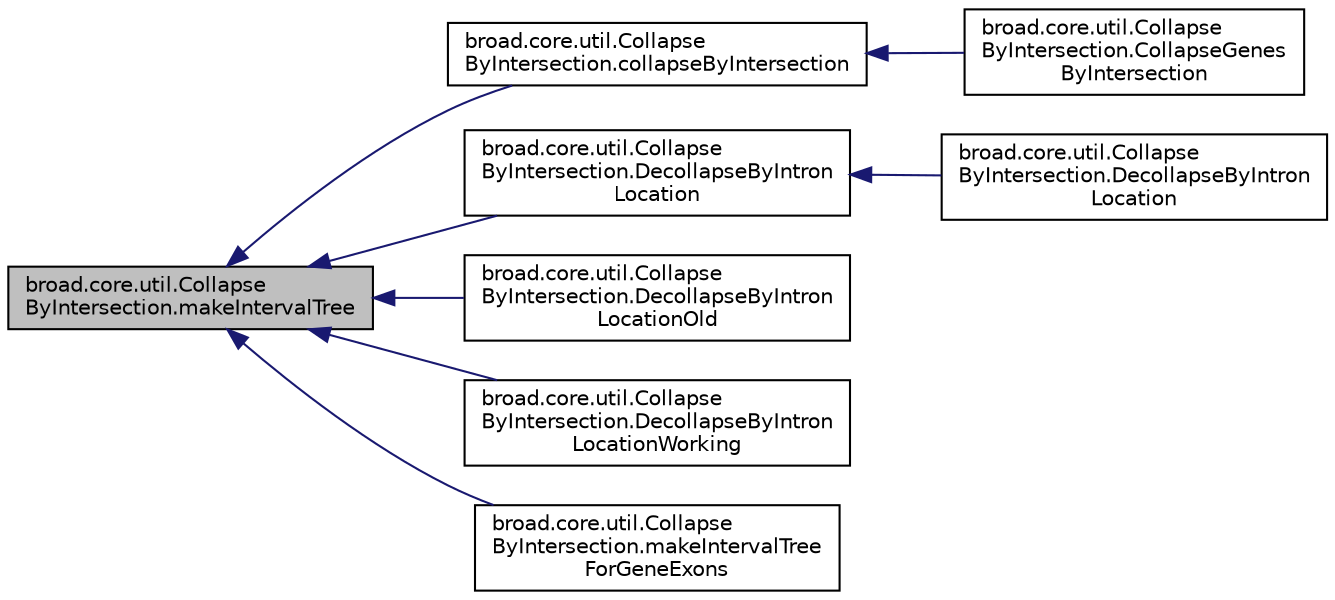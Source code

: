digraph "broad.core.util.CollapseByIntersection.makeIntervalTree"
{
  edge [fontname="Helvetica",fontsize="10",labelfontname="Helvetica",labelfontsize="10"];
  node [fontname="Helvetica",fontsize="10",shape=record];
  rankdir="LR";
  Node1 [label="broad.core.util.Collapse\lByIntersection.makeIntervalTree",height=0.2,width=0.4,color="black", fillcolor="grey75", style="filled" fontcolor="black"];
  Node1 -> Node2 [dir="back",color="midnightblue",fontsize="10",style="solid"];
  Node2 [label="broad.core.util.Collapse\lByIntersection.collapseByIntersection",height=0.2,width=0.4,color="black", fillcolor="white", style="filled",URL="$classbroad_1_1core_1_1util_1_1_collapse_by_intersection.html#acca4135dc1d9cafa4a07b0be84b00e67"];
  Node2 -> Node3 [dir="back",color="midnightblue",fontsize="10",style="solid"];
  Node3 [label="broad.core.util.Collapse\lByIntersection.CollapseGenes\lByIntersection",height=0.2,width=0.4,color="black", fillcolor="white", style="filled",URL="$classbroad_1_1core_1_1util_1_1_collapse_by_intersection.html#a36614cce291e2f9b03e50803b52a27ec"];
  Node1 -> Node4 [dir="back",color="midnightblue",fontsize="10",style="solid"];
  Node4 [label="broad.core.util.Collapse\lByIntersection.DecollapseByIntron\lLocation",height=0.2,width=0.4,color="black", fillcolor="white", style="filled",URL="$classbroad_1_1core_1_1util_1_1_collapse_by_intersection.html#a591dc5b6fcf322d9939c9622ab004cd0"];
  Node4 -> Node5 [dir="back",color="midnightblue",fontsize="10",style="solid"];
  Node5 [label="broad.core.util.Collapse\lByIntersection.DecollapseByIntron\lLocation",height=0.2,width=0.4,color="black", fillcolor="white", style="filled",URL="$classbroad_1_1core_1_1util_1_1_collapse_by_intersection.html#a2bbd704922af338724d81573e25c601e"];
  Node1 -> Node6 [dir="back",color="midnightblue",fontsize="10",style="solid"];
  Node6 [label="broad.core.util.Collapse\lByIntersection.DecollapseByIntron\lLocationOld",height=0.2,width=0.4,color="black", fillcolor="white", style="filled",URL="$classbroad_1_1core_1_1util_1_1_collapse_by_intersection.html#a26b13b1e360adc09bc5fc35c19830c1c"];
  Node1 -> Node7 [dir="back",color="midnightblue",fontsize="10",style="solid"];
  Node7 [label="broad.core.util.Collapse\lByIntersection.DecollapseByIntron\lLocationWorking",height=0.2,width=0.4,color="black", fillcolor="white", style="filled",URL="$classbroad_1_1core_1_1util_1_1_collapse_by_intersection.html#a666762b918009084be93463151713e3d"];
  Node1 -> Node8 [dir="back",color="midnightblue",fontsize="10",style="solid"];
  Node8 [label="broad.core.util.Collapse\lByIntersection.makeIntervalTree\lForGeneExons",height=0.2,width=0.4,color="black", fillcolor="white", style="filled",URL="$classbroad_1_1core_1_1util_1_1_collapse_by_intersection.html#a8ffcc7f3ad85416198a8588bfaa95604"];
}

